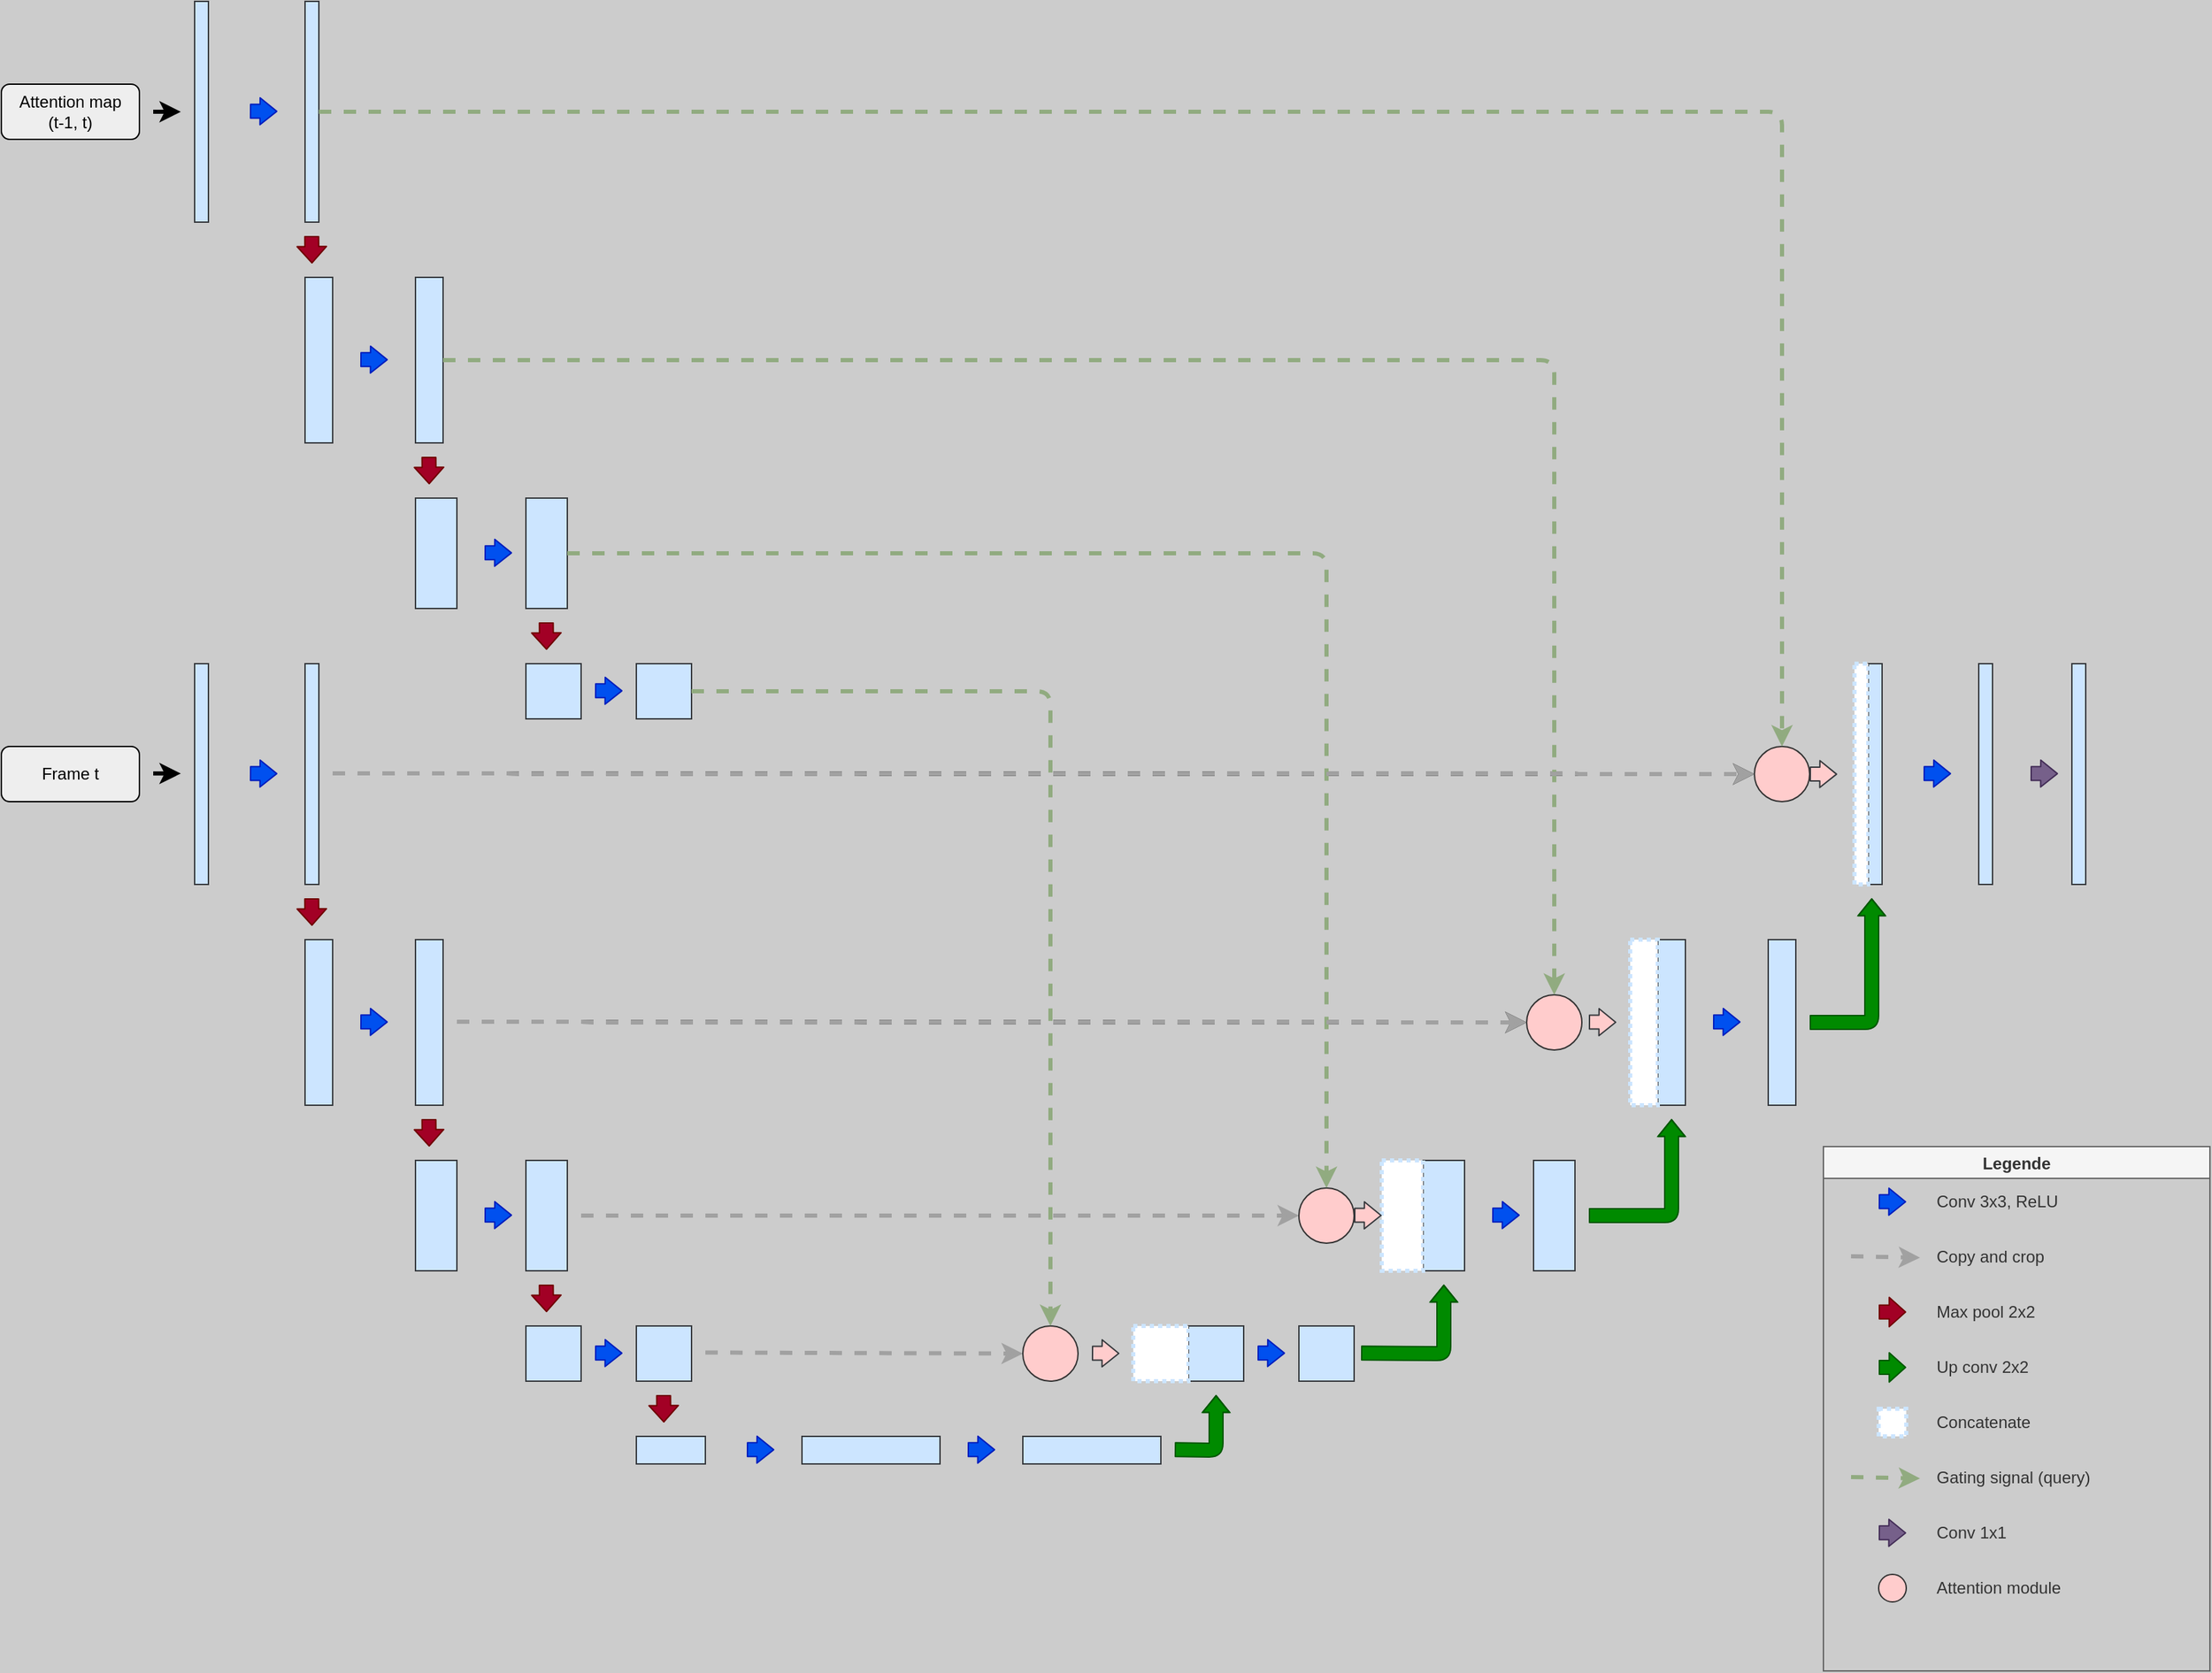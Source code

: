 <mxfile scale="1" border="5">
    <diagram id="A7fwIA8SNOv4WBn-th3X" name="Page-1">
        <mxGraphModel dx="1714" dy="980" grid="1" gridSize="10" guides="1" tooltips="1" connect="1" arrows="1" fold="1" page="1" pageScale="1" pageWidth="1100" pageHeight="850" background="#CCCCCC" math="0" shadow="0">
            <root>
                <mxCell id="0"/>
                <mxCell id="1" parent="0"/>
                <mxCell id="2OSXexaAotzXnG-Uo7v5-268" value="" style="group" parent="1" vertex="1" connectable="0">
                    <mxGeometry x="300" y="120" width="1600" height="1210" as="geometry"/>
                </mxCell>
                <mxCell id="2" value="" style="rounded=0;whiteSpace=wrap;html=1;fillColor=#cce5ff;strokeColor=#36393d;" parent="2OSXexaAotzXnG-Uo7v5-268" vertex="1">
                    <mxGeometry x="140" y="480" width="10" height="160" as="geometry"/>
                </mxCell>
                <mxCell id="3" value="" style="rounded=0;whiteSpace=wrap;html=1;fillColor=#cce5ff;strokeColor=#36393d;" parent="2OSXexaAotzXnG-Uo7v5-268" vertex="1">
                    <mxGeometry x="220" y="480" width="10" height="160" as="geometry"/>
                </mxCell>
                <mxCell id="4" value="" style="rounded=0;whiteSpace=wrap;html=1;fillColor=#cce5ff;strokeColor=#36393d;" parent="2OSXexaAotzXnG-Uo7v5-268" vertex="1">
                    <mxGeometry x="220" y="680" width="20" height="120" as="geometry"/>
                </mxCell>
                <mxCell id="5" value="" style="rounded=0;whiteSpace=wrap;html=1;fillColor=#cce5ff;strokeColor=#36393d;" parent="2OSXexaAotzXnG-Uo7v5-268" vertex="1">
                    <mxGeometry x="300" y="680" width="20" height="120" as="geometry"/>
                </mxCell>
                <mxCell id="6" value="" style="rounded=0;whiteSpace=wrap;html=1;fillColor=#cce5ff;strokeColor=#36393d;" parent="2OSXexaAotzXnG-Uo7v5-268" vertex="1">
                    <mxGeometry x="300" y="840" width="30" height="80" as="geometry"/>
                </mxCell>
                <mxCell id="7" value="" style="rounded=0;whiteSpace=wrap;html=1;fillColor=#cce5ff;strokeColor=#36393d;" parent="2OSXexaAotzXnG-Uo7v5-268" vertex="1">
                    <mxGeometry x="380" y="840" width="30" height="80" as="geometry"/>
                </mxCell>
                <mxCell id="8" value="" style="rounded=0;whiteSpace=wrap;html=1;fillColor=#cce5ff;strokeColor=#36393d;" parent="2OSXexaAotzXnG-Uo7v5-268" vertex="1">
                    <mxGeometry x="380" y="960" width="40" height="40" as="geometry"/>
                </mxCell>
                <mxCell id="9" value="" style="rounded=0;whiteSpace=wrap;html=1;fillColor=#cce5ff;strokeColor=#36393d;" parent="2OSXexaAotzXnG-Uo7v5-268" vertex="1">
                    <mxGeometry x="460" y="960" width="40" height="40" as="geometry"/>
                </mxCell>
                <mxCell id="10" value="" style="rounded=0;whiteSpace=wrap;html=1;fillColor=#cce5ff;strokeColor=#36393d;" parent="2OSXexaAotzXnG-Uo7v5-268" vertex="1">
                    <mxGeometry x="460" y="1040" width="50" height="20" as="geometry"/>
                </mxCell>
                <mxCell id="11" value="" style="rounded=0;whiteSpace=wrap;html=1;fillColor=#cce5ff;strokeColor=#36393d;" parent="2OSXexaAotzXnG-Uo7v5-268" vertex="1">
                    <mxGeometry x="580" y="1040" width="100" height="20" as="geometry"/>
                </mxCell>
                <mxCell id="12" value="" style="rounded=0;whiteSpace=wrap;html=1;fillColor=#cce5ff;strokeColor=#36393d;" parent="2OSXexaAotzXnG-Uo7v5-268" vertex="1">
                    <mxGeometry x="740" y="1040" width="100" height="20" as="geometry"/>
                </mxCell>
                <mxCell id="14" value="Attention map&lt;br&gt;(t-1, t)" style="rounded=1;whiteSpace=wrap;html=1;fontColor=#000000;fillColor=#EEEEEE;strokeColor=#000000;" parent="2OSXexaAotzXnG-Uo7v5-268" vertex="1">
                    <mxGeometry y="60" width="100" height="40" as="geometry"/>
                </mxCell>
                <mxCell id="17" value="" style="rounded=0;whiteSpace=wrap;html=1;fillColor=#cce5ff;strokeColor=#36393d;" parent="2OSXexaAotzXnG-Uo7v5-268" vertex="1">
                    <mxGeometry x="1352.5" y="480" width="10" height="160" as="geometry"/>
                </mxCell>
                <mxCell id="18" value="" style="rounded=0;whiteSpace=wrap;html=1;fillColor=#cce5ff;strokeColor=#36393d;" parent="2OSXexaAotzXnG-Uo7v5-268" vertex="1">
                    <mxGeometry x="1432.5" y="480" width="10" height="160" as="geometry"/>
                </mxCell>
                <mxCell id="19" value="" style="rounded=0;whiteSpace=wrap;html=1;fillColor=#cce5ff;strokeColor=#36393d;" parent="2OSXexaAotzXnG-Uo7v5-268" vertex="1">
                    <mxGeometry x="1200" y="680" width="20" height="120" as="geometry"/>
                </mxCell>
                <mxCell id="20" value="" style="rounded=0;whiteSpace=wrap;html=1;fillColor=#cce5ff;strokeColor=#36393d;" parent="2OSXexaAotzXnG-Uo7v5-268" vertex="1">
                    <mxGeometry x="1280" y="680" width="20" height="120" as="geometry"/>
                </mxCell>
                <mxCell id="21" value="" style="rounded=0;whiteSpace=wrap;html=1;fillColor=#CCE5FF;strokeColor=#36393d;" parent="2OSXexaAotzXnG-Uo7v5-268" vertex="1">
                    <mxGeometry x="1030" y="840" width="30" height="80" as="geometry"/>
                </mxCell>
                <mxCell id="22" value="" style="rounded=0;whiteSpace=wrap;html=1;fillColor=#cce5ff;strokeColor=#36393d;" parent="2OSXexaAotzXnG-Uo7v5-268" vertex="1">
                    <mxGeometry x="1110" y="840" width="30" height="80" as="geometry"/>
                </mxCell>
                <mxCell id="23" value="" style="rounded=0;whiteSpace=wrap;html=1;fillColor=#cce5ff;strokeColor=#36393d;" parent="2OSXexaAotzXnG-Uo7v5-268" vertex="1">
                    <mxGeometry x="860" y="960" width="40" height="40" as="geometry"/>
                </mxCell>
                <mxCell id="24" value="" style="rounded=0;whiteSpace=wrap;html=1;fillColor=#cce5ff;strokeColor=#36393d;" parent="2OSXexaAotzXnG-Uo7v5-268" vertex="1">
                    <mxGeometry x="940" y="960" width="40" height="40" as="geometry"/>
                </mxCell>
                <mxCell id="61" value="" style="endArrow=classic;html=1;fillColor=default;strokeColor=default;jumpStyle=none;targetPerimeterSpacing=0;dashed=1;strokeWidth=3;entryX=0;entryY=0.5;entryDx=0;entryDy=0;" parent="2OSXexaAotzXnG-Uo7v5-268" target="103" edge="1">
                    <mxGeometry width="50" height="50" relative="1" as="geometry">
                        <mxPoint x="240" y="559.5" as="sourcePoint"/>
                        <mxPoint x="840" y="560" as="targetPoint"/>
                    </mxGeometry>
                </mxCell>
                <mxCell id="62" value="" style="endArrow=classic;html=1;fillColor=default;strokeColor=default;jumpStyle=none;targetPerimeterSpacing=0;dashed=1;strokeWidth=3;entryX=0;entryY=0.5;entryDx=0;entryDy=0;" parent="2OSXexaAotzXnG-Uo7v5-268" target="104" edge="1">
                    <mxGeometry width="50" height="50" relative="1" as="geometry">
                        <mxPoint x="330" y="739.5" as="sourcePoint"/>
                        <mxPoint x="830" y="740" as="targetPoint"/>
                    </mxGeometry>
                </mxCell>
                <mxCell id="63" value="" style="endArrow=classic;html=1;fillColor=default;strokeColor=#A1A1A1;jumpStyle=none;targetPerimeterSpacing=0;dashed=1;strokeWidth=3;entryX=0;entryY=0.5;entryDx=0;entryDy=0;" parent="2OSXexaAotzXnG-Uo7v5-268" target="105" edge="1">
                    <mxGeometry width="50" height="50" relative="1" as="geometry">
                        <mxPoint x="420" y="880" as="sourcePoint"/>
                        <mxPoint x="740" y="881" as="targetPoint"/>
                    </mxGeometry>
                </mxCell>
                <mxCell id="64" value="" style="endArrow=classic;html=1;fillColor=default;strokeColor=#A1A1A1;jumpStyle=none;targetPerimeterSpacing=0;dashed=1;strokeWidth=3;entryX=0;entryY=0.5;entryDx=0;entryDy=0;" parent="2OSXexaAotzXnG-Uo7v5-268" target="106" edge="1">
                    <mxGeometry width="50" height="50" relative="1" as="geometry">
                        <mxPoint x="510" y="979.25" as="sourcePoint"/>
                        <mxPoint x="710" y="981" as="targetPoint"/>
                    </mxGeometry>
                </mxCell>
                <mxCell id="70" value="" style="shape=flexArrow;endArrow=classic;html=1;endWidth=10.333;endSize=3.61;fillColor=#a20025;strokeColor=#6F0000;" parent="2OSXexaAotzXnG-Uo7v5-268" edge="1">
                    <mxGeometry width="50" height="50" relative="1" as="geometry">
                        <mxPoint x="224.83" y="650" as="sourcePoint"/>
                        <mxPoint x="225" y="670" as="targetPoint"/>
                    </mxGeometry>
                </mxCell>
                <mxCell id="71" value="" style="shape=flexArrow;endArrow=classic;html=1;endWidth=10.333;endSize=3.61;fillColor=#a20025;strokeColor=#6F0000;" parent="2OSXexaAotzXnG-Uo7v5-268" edge="1">
                    <mxGeometry width="50" height="50" relative="1" as="geometry">
                        <mxPoint x="309.76" y="810" as="sourcePoint"/>
                        <mxPoint x="309.93" y="830" as="targetPoint"/>
                    </mxGeometry>
                </mxCell>
                <mxCell id="72" value="" style="shape=flexArrow;endArrow=classic;html=1;endWidth=10.333;endSize=3.61;fillColor=#a20025;strokeColor=#6F0000;" parent="2OSXexaAotzXnG-Uo7v5-268" edge="1">
                    <mxGeometry width="50" height="50" relative="1" as="geometry">
                        <mxPoint x="394.76" y="930" as="sourcePoint"/>
                        <mxPoint x="394.93" y="950" as="targetPoint"/>
                    </mxGeometry>
                </mxCell>
                <mxCell id="73" value="" style="shape=flexArrow;endArrow=classic;html=1;endWidth=10.333;endSize=3.61;fillColor=#a20025;strokeColor=#6F0000;" parent="2OSXexaAotzXnG-Uo7v5-268" edge="1">
                    <mxGeometry width="50" height="50" relative="1" as="geometry">
                        <mxPoint x="479.76" y="1010" as="sourcePoint"/>
                        <mxPoint x="479.93" y="1030" as="targetPoint"/>
                    </mxGeometry>
                </mxCell>
                <mxCell id="81" value="" style="shape=flexArrow;endArrow=classic;html=1;endWidth=8.571;endSize=3.705;fillColor=#0050ef;strokeColor=#001DBC;" parent="2OSXexaAotzXnG-Uo7v5-268" edge="1">
                    <mxGeometry width="50" height="50" relative="1" as="geometry">
                        <mxPoint x="1392.5" y="559.58" as="sourcePoint"/>
                        <mxPoint x="1412.5" y="559.69" as="targetPoint"/>
                    </mxGeometry>
                </mxCell>
                <mxCell id="82" value="" style="shape=flexArrow;endArrow=classic;html=1;endWidth=8.571;endSize=3.705;fillColor=#0050ef;strokeColor=#001DBC;" parent="2OSXexaAotzXnG-Uo7v5-268" edge="1">
                    <mxGeometry width="50" height="50" relative="1" as="geometry">
                        <mxPoint x="1240" y="739.58" as="sourcePoint"/>
                        <mxPoint x="1260" y="739.69" as="targetPoint"/>
                    </mxGeometry>
                </mxCell>
                <mxCell id="83" value="" style="shape=flexArrow;endArrow=classic;html=1;endWidth=8.571;endSize=3.705;fillColor=#0050ef;strokeColor=#001DBC;" parent="2OSXexaAotzXnG-Uo7v5-268" edge="1">
                    <mxGeometry width="50" height="50" relative="1" as="geometry">
                        <mxPoint x="1080" y="879.58" as="sourcePoint"/>
                        <mxPoint x="1100" y="879.69" as="targetPoint"/>
                    </mxGeometry>
                </mxCell>
                <mxCell id="84" value="" style="shape=flexArrow;endArrow=classic;html=1;endWidth=8.571;endSize=3.705;fillColor=#0050ef;strokeColor=#001DBC;" parent="2OSXexaAotzXnG-Uo7v5-268" edge="1">
                    <mxGeometry width="50" height="50" relative="1" as="geometry">
                        <mxPoint x="910" y="979.58" as="sourcePoint"/>
                        <mxPoint x="930" y="979.69" as="targetPoint"/>
                    </mxGeometry>
                </mxCell>
                <mxCell id="85" value="" style="shape=flexArrow;endArrow=classic;html=1;endWidth=8.571;endSize=3.705;fillColor=#0050ef;strokeColor=#001DBC;" parent="2OSXexaAotzXnG-Uo7v5-268" edge="1">
                    <mxGeometry width="50" height="50" relative="1" as="geometry">
                        <mxPoint x="700" y="1049.58" as="sourcePoint"/>
                        <mxPoint x="720" y="1049.69" as="targetPoint"/>
                    </mxGeometry>
                </mxCell>
                <mxCell id="86" value="" style="shape=flexArrow;endArrow=classic;html=1;endWidth=8.571;endSize=3.705;fillColor=#0050ef;strokeColor=#001DBC;" parent="2OSXexaAotzXnG-Uo7v5-268" edge="1">
                    <mxGeometry width="50" height="50" relative="1" as="geometry">
                        <mxPoint x="540" y="1049.58" as="sourcePoint"/>
                        <mxPoint x="560" y="1049.69" as="targetPoint"/>
                    </mxGeometry>
                </mxCell>
                <mxCell id="87" value="" style="shape=flexArrow;endArrow=classic;html=1;endWidth=8.571;endSize=3.705;fillColor=#0050ef;strokeColor=#001DBC;" parent="2OSXexaAotzXnG-Uo7v5-268" edge="1">
                    <mxGeometry width="50" height="50" relative="1" as="geometry">
                        <mxPoint x="430" y="979.58" as="sourcePoint"/>
                        <mxPoint x="450" y="979.69" as="targetPoint"/>
                    </mxGeometry>
                </mxCell>
                <mxCell id="88" value="" style="shape=flexArrow;endArrow=classic;html=1;endWidth=8.571;endSize=3.705;fillColor=#0050ef;strokeColor=#001DBC;" parent="2OSXexaAotzXnG-Uo7v5-268" edge="1">
                    <mxGeometry width="50" height="50" relative="1" as="geometry">
                        <mxPoint x="350" y="879.58" as="sourcePoint"/>
                        <mxPoint x="370" y="879.69" as="targetPoint"/>
                    </mxGeometry>
                </mxCell>
                <mxCell id="89" value="" style="shape=flexArrow;endArrow=classic;html=1;endWidth=8.571;endSize=3.705;fillColor=#0050ef;strokeColor=#001DBC;" parent="2OSXexaAotzXnG-Uo7v5-268" edge="1">
                    <mxGeometry width="50" height="50" relative="1" as="geometry">
                        <mxPoint x="260" y="739.58" as="sourcePoint"/>
                        <mxPoint x="280" y="739.69" as="targetPoint"/>
                    </mxGeometry>
                </mxCell>
                <mxCell id="90" value="" style="shape=flexArrow;endArrow=classic;html=1;endWidth=8.571;endSize=3.705;fillColor=#0050ef;strokeColor=#001DBC;" parent="2OSXexaAotzXnG-Uo7v5-268" edge="1">
                    <mxGeometry width="50" height="50" relative="1" as="geometry">
                        <mxPoint x="180" y="559.58" as="sourcePoint"/>
                        <mxPoint x="200" y="559.69" as="targetPoint"/>
                    </mxGeometry>
                </mxCell>
                <mxCell id="99" value="" style="shape=flexArrow;endArrow=classic;html=1;endWidth=8.571;endSize=3.705;fillColor=#008a00;strokeColor=#005700;" parent="2OSXexaAotzXnG-Uo7v5-268" edge="1">
                    <mxGeometry width="50" height="50" relative="1" as="geometry">
                        <mxPoint x="850" y="1049.66" as="sourcePoint"/>
                        <mxPoint x="880" y="1010" as="targetPoint"/>
                        <Array as="points">
                            <mxPoint x="880" y="1050"/>
                        </Array>
                    </mxGeometry>
                </mxCell>
                <mxCell id="100" value="" style="shape=flexArrow;endArrow=classic;html=1;endWidth=8.571;endSize=3.705;fillColor=#008a00;strokeColor=#005700;" parent="2OSXexaAotzXnG-Uo7v5-268" edge="1">
                    <mxGeometry width="50" height="50" relative="1" as="geometry">
                        <mxPoint x="985" y="979.66" as="sourcePoint"/>
                        <mxPoint x="1045" y="930" as="targetPoint"/>
                        <Array as="points">
                            <mxPoint x="1045" y="980"/>
                        </Array>
                    </mxGeometry>
                </mxCell>
                <mxCell id="101" value="" style="shape=flexArrow;endArrow=classic;html=1;endWidth=8.571;endSize=3.705;fillColor=#008a00;strokeColor=#005700;" parent="2OSXexaAotzXnG-Uo7v5-268" edge="1">
                    <mxGeometry width="50" height="50" relative="1" as="geometry">
                        <mxPoint x="1150" y="880" as="sourcePoint"/>
                        <mxPoint x="1210" y="810" as="targetPoint"/>
                        <Array as="points">
                            <mxPoint x="1210" y="880"/>
                        </Array>
                    </mxGeometry>
                </mxCell>
                <mxCell id="102" value="" style="shape=flexArrow;endArrow=classic;html=1;endWidth=8.571;endSize=3.705;fillColor=#008a00;strokeColor=#005700;" parent="2OSXexaAotzXnG-Uo7v5-268" edge="1">
                    <mxGeometry width="50" height="50" relative="1" as="geometry">
                        <mxPoint x="1310" y="740" as="sourcePoint"/>
                        <mxPoint x="1355" y="650" as="targetPoint"/>
                        <Array as="points">
                            <mxPoint x="1355" y="740"/>
                        </Array>
                    </mxGeometry>
                </mxCell>
                <mxCell id="103" value="" style="ellipse;whiteSpace=wrap;html=1;aspect=fixed;fillColor=#ffcccc;strokeColor=#333333;" parent="2OSXexaAotzXnG-Uo7v5-268" vertex="1">
                    <mxGeometry x="1270" y="540" width="40" height="40" as="geometry"/>
                </mxCell>
                <mxCell id="104" value="" style="ellipse;whiteSpace=wrap;html=1;aspect=fixed;fillColor=#ffcccc;strokeColor=#333333;" parent="2OSXexaAotzXnG-Uo7v5-268" vertex="1">
                    <mxGeometry x="1105" y="720" width="40" height="40" as="geometry"/>
                </mxCell>
                <mxCell id="105" value="" style="ellipse;whiteSpace=wrap;html=1;aspect=fixed;fillColor=#ffcccc;strokeColor=#333333;" parent="2OSXexaAotzXnG-Uo7v5-268" vertex="1">
                    <mxGeometry x="940" y="860" width="40" height="40" as="geometry"/>
                </mxCell>
                <mxCell id="106" value="" style="ellipse;whiteSpace=wrap;html=1;aspect=fixed;fillColor=#ffcccc;strokeColor=#333333;" parent="2OSXexaAotzXnG-Uo7v5-268" vertex="1">
                    <mxGeometry x="740" y="960" width="40" height="40" as="geometry"/>
                </mxCell>
                <mxCell id="107" value="" style="rounded=0;whiteSpace=wrap;html=1;dashed=1;dashPattern=1 1;fillColor=#FFFFFF;strokeColor=#CCE5FF;strokeWidth=3;" parent="2OSXexaAotzXnG-Uo7v5-268" vertex="1">
                    <mxGeometry x="820" y="960" width="40" height="40" as="geometry"/>
                </mxCell>
                <mxCell id="109" value="" style="rounded=0;whiteSpace=wrap;html=1;dashed=1;dashPattern=1 1;fillColor=#FFFFFF;strokeColor=#CCE5FF;strokeWidth=3;" parent="2OSXexaAotzXnG-Uo7v5-268" vertex="1">
                    <mxGeometry x="1000" y="840" width="30" height="80" as="geometry"/>
                </mxCell>
                <mxCell id="110" value="" style="rounded=0;whiteSpace=wrap;html=1;dashed=1;dashPattern=1 1;fillColor=#FFFFFF;strokeColor=#CCE5FF;strokeWidth=3;" parent="2OSXexaAotzXnG-Uo7v5-268" vertex="1">
                    <mxGeometry x="1180" y="680" width="20" height="120" as="geometry"/>
                </mxCell>
                <mxCell id="112" value="" style="rounded=0;whiteSpace=wrap;html=1;dashed=1;dashPattern=1 1;fillColor=#FFFFFF;strokeColor=#CCE5FF;strokeWidth=3;" parent="2OSXexaAotzXnG-Uo7v5-268" vertex="1">
                    <mxGeometry x="1342.5" y="480" width="10" height="160" as="geometry"/>
                </mxCell>
                <mxCell id="124" value="" style="rounded=0;whiteSpace=wrap;html=1;fillColor=#cce5ff;strokeColor=#36393d;" parent="2OSXexaAotzXnG-Uo7v5-268" vertex="1">
                    <mxGeometry x="140" width="10" height="160" as="geometry"/>
                </mxCell>
                <mxCell id="125" value="" style="rounded=0;whiteSpace=wrap;html=1;fillColor=#cce5ff;strokeColor=#36393d;" parent="2OSXexaAotzXnG-Uo7v5-268" vertex="1">
                    <mxGeometry x="220" width="10" height="160" as="geometry"/>
                </mxCell>
                <mxCell id="126" value="" style="rounded=0;whiteSpace=wrap;html=1;fillColor=#cce5ff;strokeColor=#36393d;" parent="2OSXexaAotzXnG-Uo7v5-268" vertex="1">
                    <mxGeometry x="220" y="200" width="20" height="120" as="geometry"/>
                </mxCell>
                <mxCell id="127" value="" style="rounded=0;whiteSpace=wrap;html=1;fillColor=#cce5ff;strokeColor=#36393d;" parent="2OSXexaAotzXnG-Uo7v5-268" vertex="1">
                    <mxGeometry x="300" y="200" width="20" height="120" as="geometry"/>
                </mxCell>
                <mxCell id="128" value="" style="rounded=0;whiteSpace=wrap;html=1;fillColor=#cce5ff;strokeColor=#36393d;" parent="2OSXexaAotzXnG-Uo7v5-268" vertex="1">
                    <mxGeometry x="300" y="360" width="30" height="80" as="geometry"/>
                </mxCell>
                <mxCell id="129" value="" style="rounded=0;whiteSpace=wrap;html=1;fillColor=#cce5ff;strokeColor=#36393d;" parent="2OSXexaAotzXnG-Uo7v5-268" vertex="1">
                    <mxGeometry x="380" y="360" width="30" height="80" as="geometry"/>
                </mxCell>
                <mxCell id="130" value="" style="rounded=0;whiteSpace=wrap;html=1;fillColor=#cce5ff;strokeColor=#36393d;" parent="2OSXexaAotzXnG-Uo7v5-268" vertex="1">
                    <mxGeometry x="380" y="480" width="40" height="40" as="geometry"/>
                </mxCell>
                <mxCell id="131" value="" style="rounded=0;whiteSpace=wrap;html=1;fillColor=#cce5ff;strokeColor=#36393d;" parent="2OSXexaAotzXnG-Uo7v5-268" vertex="1">
                    <mxGeometry x="460" y="480" width="40" height="40" as="geometry"/>
                </mxCell>
                <mxCell id="132" value="" style="shape=flexArrow;endArrow=classic;html=1;endWidth=10.333;endSize=3.61;fillColor=#a20025;strokeColor=#6F0000;" parent="2OSXexaAotzXnG-Uo7v5-268" edge="1">
                    <mxGeometry width="50" height="50" relative="1" as="geometry">
                        <mxPoint x="224.83" y="170" as="sourcePoint"/>
                        <mxPoint x="225" y="190" as="targetPoint"/>
                    </mxGeometry>
                </mxCell>
                <mxCell id="133" value="" style="shape=flexArrow;endArrow=classic;html=1;endWidth=10.333;endSize=3.61;fillColor=#a20025;strokeColor=#6F0000;" parent="2OSXexaAotzXnG-Uo7v5-268" edge="1">
                    <mxGeometry width="50" height="50" relative="1" as="geometry">
                        <mxPoint x="309.76" y="330" as="sourcePoint"/>
                        <mxPoint x="309.93" y="350" as="targetPoint"/>
                    </mxGeometry>
                </mxCell>
                <mxCell id="134" value="" style="shape=flexArrow;endArrow=classic;html=1;endWidth=10.333;endSize=3.61;fillColor=#a20025;strokeColor=#6F0000;" parent="2OSXexaAotzXnG-Uo7v5-268" edge="1">
                    <mxGeometry width="50" height="50" relative="1" as="geometry">
                        <mxPoint x="394.76" y="450" as="sourcePoint"/>
                        <mxPoint x="394.93" y="470" as="targetPoint"/>
                    </mxGeometry>
                </mxCell>
                <mxCell id="135" value="" style="shape=flexArrow;endArrow=classic;html=1;endWidth=8.571;endSize=3.705;fillColor=#0050ef;strokeColor=#001DBC;" parent="2OSXexaAotzXnG-Uo7v5-268" edge="1">
                    <mxGeometry width="50" height="50" relative="1" as="geometry">
                        <mxPoint x="430" y="499.58" as="sourcePoint"/>
                        <mxPoint x="450" y="499.69" as="targetPoint"/>
                    </mxGeometry>
                </mxCell>
                <mxCell id="136" value="" style="shape=flexArrow;endArrow=classic;html=1;endWidth=8.571;endSize=3.705;fillColor=#0050ef;strokeColor=#001DBC;" parent="2OSXexaAotzXnG-Uo7v5-268" edge="1">
                    <mxGeometry width="50" height="50" relative="1" as="geometry">
                        <mxPoint x="350" y="399.58" as="sourcePoint"/>
                        <mxPoint x="370" y="399.69" as="targetPoint"/>
                    </mxGeometry>
                </mxCell>
                <mxCell id="137" value="" style="shape=flexArrow;endArrow=classic;html=1;endWidth=8.571;endSize=3.705;fillColor=#0050ef;strokeColor=#001DBC;" parent="2OSXexaAotzXnG-Uo7v5-268" edge="1">
                    <mxGeometry width="50" height="50" relative="1" as="geometry">
                        <mxPoint x="260" y="259.58" as="sourcePoint"/>
                        <mxPoint x="280" y="259.69" as="targetPoint"/>
                    </mxGeometry>
                </mxCell>
                <mxCell id="138" value="" style="shape=flexArrow;endArrow=classic;html=1;endWidth=8.571;endSize=3.705;fillColor=#0050ef;strokeColor=#001DBC;" parent="2OSXexaAotzXnG-Uo7v5-268" edge="1">
                    <mxGeometry width="50" height="50" relative="1" as="geometry">
                        <mxPoint x="180" y="79.58" as="sourcePoint"/>
                        <mxPoint x="200" y="79.69" as="targetPoint"/>
                    </mxGeometry>
                </mxCell>
                <mxCell id="139" value="" style="endArrow=classic;html=1;fillColor=#bac8d3;strokeColor=#91AB80;jumpStyle=none;targetPerimeterSpacing=0;dashed=1;strokeWidth=3;entryX=0.5;entryY=0;entryDx=0;entryDy=0;exitX=1;exitY=0.5;exitDx=0;exitDy=0;" parent="2OSXexaAotzXnG-Uo7v5-268" source="125" target="103" edge="1">
                    <mxGeometry width="50" height="50" relative="1" as="geometry">
                        <mxPoint x="240" y="79.5" as="sourcePoint"/>
                        <mxPoint x="1270" y="80" as="targetPoint"/>
                        <Array as="points">
                            <mxPoint x="1290" y="80"/>
                        </Array>
                    </mxGeometry>
                </mxCell>
                <mxCell id="141" value="" style="endArrow=classic;html=1;fillColor=#bac8d3;strokeColor=#91AB80;jumpStyle=none;targetPerimeterSpacing=0;dashed=1;strokeWidth=3;entryX=0.5;entryY=0;entryDx=0;entryDy=0;exitX=1;exitY=0.5;exitDx=0;exitDy=0;" parent="2OSXexaAotzXnG-Uo7v5-268" source="127" target="104" edge="1">
                    <mxGeometry width="50" height="50" relative="1" as="geometry">
                        <mxPoint x="330" y="259.5" as="sourcePoint"/>
                        <mxPoint x="1105" y="260" as="targetPoint"/>
                        <Array as="points">
                            <mxPoint x="1125" y="260"/>
                        </Array>
                    </mxGeometry>
                </mxCell>
                <mxCell id="142" value="" style="endArrow=classic;html=1;fillColor=#bac8d3;strokeColor=#91AB80;jumpStyle=none;targetPerimeterSpacing=0;dashed=1;strokeWidth=3;entryX=0.5;entryY=0;entryDx=0;entryDy=0;exitX=1;exitY=0.5;exitDx=0;exitDy=0;" parent="2OSXexaAotzXnG-Uo7v5-268" target="105" edge="1">
                    <mxGeometry width="50" height="50" relative="1" as="geometry">
                        <mxPoint x="410" y="400" as="sourcePoint"/>
                        <mxPoint x="1215" y="860" as="targetPoint"/>
                        <Array as="points">
                            <mxPoint x="960" y="400"/>
                        </Array>
                    </mxGeometry>
                </mxCell>
                <mxCell id="143" value="" style="endArrow=classic;html=1;fillColor=#bac8d3;strokeColor=#91AB80;jumpStyle=none;targetPerimeterSpacing=0;dashed=1;strokeWidth=3;entryX=0.5;entryY=0;entryDx=0;entryDy=0;" parent="2OSXexaAotzXnG-Uo7v5-268" target="106" edge="1">
                    <mxGeometry width="50" height="50" relative="1" as="geometry">
                        <mxPoint x="500" y="500" as="sourcePoint"/>
                        <mxPoint x="1050" y="960" as="targetPoint"/>
                        <Array as="points">
                            <mxPoint x="760" y="500"/>
                        </Array>
                    </mxGeometry>
                </mxCell>
                <mxCell id="147" value="" style="shape=flexArrow;endArrow=classic;html=1;endWidth=8.571;endSize=3.705;fillColor=#ffcccc;strokeColor=#36393d;" parent="2OSXexaAotzXnG-Uo7v5-268" edge="1">
                    <mxGeometry width="50" height="50" relative="1" as="geometry">
                        <mxPoint x="790" y="979.76" as="sourcePoint"/>
                        <mxPoint x="810" y="979.87" as="targetPoint"/>
                    </mxGeometry>
                </mxCell>
                <mxCell id="148" value="" style="shape=flexArrow;endArrow=classic;html=1;endWidth=8.571;endSize=3.705;fillColor=#ffcccc;strokeColor=#36393d;" parent="2OSXexaAotzXnG-Uo7v5-268" edge="1">
                    <mxGeometry width="50" height="50" relative="1" as="geometry">
                        <mxPoint x="980" y="879.76" as="sourcePoint"/>
                        <mxPoint x="1000" y="879.87" as="targetPoint"/>
                    </mxGeometry>
                </mxCell>
                <mxCell id="149" value="" style="shape=flexArrow;endArrow=classic;html=1;endWidth=8.571;endSize=3.705;fillColor=#ffcccc;strokeColor=#36393d;" parent="2OSXexaAotzXnG-Uo7v5-268" edge="1">
                    <mxGeometry width="50" height="50" relative="1" as="geometry">
                        <mxPoint x="1150" y="739.76" as="sourcePoint"/>
                        <mxPoint x="1170" y="739.87" as="targetPoint"/>
                    </mxGeometry>
                </mxCell>
                <mxCell id="150" value="" style="shape=flexArrow;endArrow=classic;html=1;endWidth=8.571;endSize=3.705;fillColor=#ffcccc;strokeColor=#36393d;" parent="2OSXexaAotzXnG-Uo7v5-268" edge="1">
                    <mxGeometry width="50" height="50" relative="1" as="geometry">
                        <mxPoint x="1310" y="559.95" as="sourcePoint"/>
                        <mxPoint x="1330" y="560.06" as="targetPoint"/>
                    </mxGeometry>
                </mxCell>
                <mxCell id="154" value="Frame t" style="rounded=1;whiteSpace=wrap;html=1;fontColor=#000000;fillColor=#EEEEEE;strokeColor=#000000;" parent="2OSXexaAotzXnG-Uo7v5-268" vertex="1">
                    <mxGeometry y="540" width="100" height="40" as="geometry"/>
                </mxCell>
                <mxCell id="168" value="" style="rounded=0;whiteSpace=wrap;html=1;fillColor=#cce5ff;strokeColor=#36393d;" parent="2OSXexaAotzXnG-Uo7v5-268" vertex="1">
                    <mxGeometry x="1500" y="480" width="10" height="160" as="geometry"/>
                </mxCell>
                <mxCell id="169" value="" style="shape=flexArrow;endArrow=classic;html=1;endWidth=8.571;endSize=3.705;fillColor=#76608a;strokeColor=#432D57;" parent="2OSXexaAotzXnG-Uo7v5-268" edge="1">
                    <mxGeometry width="50" height="50" relative="1" as="geometry">
                        <mxPoint x="1470.0" y="559.58" as="sourcePoint"/>
                        <mxPoint x="1490.0" y="559.69" as="targetPoint"/>
                    </mxGeometry>
                </mxCell>
                <mxCell id="179" value="" style="endArrow=classic;html=1;fontSize=10;fontColor=#333333;targetPerimeterSpacing=0;strokeColor=#000000;strokeWidth=3;fillColor=default;jumpStyle=none;" parent="2OSXexaAotzXnG-Uo7v5-268" edge="1">
                    <mxGeometry width="50" height="50" relative="1" as="geometry">
                        <mxPoint x="110.0" y="80.0" as="sourcePoint"/>
                        <mxPoint x="130.0" y="80.0" as="targetPoint"/>
                    </mxGeometry>
                </mxCell>
                <mxCell id="180" value="" style="endArrow=classic;html=1;fontSize=10;fontColor=#333333;targetPerimeterSpacing=0;strokeColor=#000000;strokeWidth=3;fillColor=default;jumpStyle=none;fontStyle=1" parent="2OSXexaAotzXnG-Uo7v5-268" edge="1">
                    <mxGeometry width="50" height="50" relative="1" as="geometry">
                        <mxPoint x="110.0" y="559.57" as="sourcePoint"/>
                        <mxPoint x="130.0" y="559.57" as="targetPoint"/>
                    </mxGeometry>
                </mxCell>
                <mxCell id="181" value="" style="endArrow=classic;html=1;fillColor=default;strokeColor=#A1A1A1;jumpStyle=none;targetPerimeterSpacing=0;dashed=1;strokeWidth=3;entryX=0;entryY=0.5;entryDx=0;entryDy=0;" parent="2OSXexaAotzXnG-Uo7v5-268" edge="1">
                    <mxGeometry width="50" height="50" relative="1" as="geometry">
                        <mxPoint x="240" y="559.5" as="sourcePoint"/>
                        <mxPoint x="1270" y="560" as="targetPoint"/>
                    </mxGeometry>
                </mxCell>
                <mxCell id="182" value="" style="endArrow=classic;html=1;fillColor=default;strokeColor=#A1A1A1;jumpStyle=none;targetPerimeterSpacing=0;dashed=1;strokeWidth=3;entryX=0;entryY=0.5;entryDx=0;entryDy=0;" parent="2OSXexaAotzXnG-Uo7v5-268" edge="1">
                    <mxGeometry width="50" height="50" relative="1" as="geometry">
                        <mxPoint x="330" y="739.5" as="sourcePoint"/>
                        <mxPoint x="1105" y="740" as="targetPoint"/>
                    </mxGeometry>
                </mxCell>
                <mxCell id="54" value="Legende" style="swimlane;fillColor=#f5f5f5;fontColor=#333333;strokeColor=#666666;gradientColor=none;labelBackgroundColor=none;swimlaneLine=1;" parent="2OSXexaAotzXnG-Uo7v5-268" vertex="1">
                    <mxGeometry x="1320" y="830" width="280" height="380" as="geometry">
                        <mxRectangle x="1600" y="2120" width="80" height="23" as="alternateBounds"/>
                    </mxGeometry>
                </mxCell>
                <mxCell id="51" value="" style="shape=flexArrow;endArrow=classic;html=1;endWidth=8.571;endSize=3.705;fillColor=#0050ef;strokeColor=#001DBC;" parent="54" edge="1">
                    <mxGeometry width="50" height="50" relative="1" as="geometry">
                        <mxPoint x="40" y="39.89" as="sourcePoint"/>
                        <mxPoint x="60" y="40" as="targetPoint"/>
                    </mxGeometry>
                </mxCell>
                <mxCell id="55" value="Conv 3x3, ReLU" style="text;html=1;align=left;verticalAlign=middle;resizable=0;points=[];autosize=1;strokeColor=none;fillColor=none;fontColor=#333333;" parent="54" vertex="1">
                    <mxGeometry x="80" y="30" width="100" height="20" as="geometry"/>
                </mxCell>
                <mxCell id="65" value="" style="endArrow=classic;html=1;fillColor=default;strokeColor=#A1A1A1;jumpStyle=none;targetPerimeterSpacing=0;dashed=1;strokeWidth=3;" parent="54" edge="1">
                    <mxGeometry width="50" height="50" relative="1" as="geometry">
                        <mxPoint x="20" y="79.5" as="sourcePoint"/>
                        <mxPoint x="70" y="80.5" as="targetPoint"/>
                    </mxGeometry>
                </mxCell>
                <mxCell id="66" value="Copy and crop" style="text;html=1;align=left;verticalAlign=middle;resizable=0;points=[];autosize=1;strokeColor=none;fillColor=none;fontColor=#333333;" parent="54" vertex="1">
                    <mxGeometry x="80" y="70" width="90" height="20" as="geometry"/>
                </mxCell>
                <mxCell id="74" value="" style="shape=flexArrow;endArrow=classic;html=1;endWidth=10.333;endSize=3.61;fillColor=#a20025;strokeColor=#6F0000;" parent="54" edge="1">
                    <mxGeometry width="50" height="50" relative="1" as="geometry">
                        <mxPoint x="40" y="119.9" as="sourcePoint"/>
                        <mxPoint x="60" y="119.9" as="targetPoint"/>
                    </mxGeometry>
                </mxCell>
                <mxCell id="91" value="Max pool 2x2" style="text;html=1;align=left;verticalAlign=middle;resizable=0;points=[];autosize=1;strokeColor=none;fillColor=none;fontColor=#333333;" parent="54" vertex="1">
                    <mxGeometry x="80" y="110" width="90" height="20" as="geometry"/>
                </mxCell>
                <mxCell id="95" value="" style="shape=flexArrow;endArrow=classic;html=1;endWidth=10.333;endSize=3.61;fillColor=#008a00;strokeColor=#005700;" parent="54" edge="1">
                    <mxGeometry width="50" height="50" relative="1" as="geometry">
                        <mxPoint x="40.0" y="160" as="sourcePoint"/>
                        <mxPoint x="60" y="160" as="targetPoint"/>
                    </mxGeometry>
                </mxCell>
                <mxCell id="96" value="Up conv 2x2" style="text;html=1;align=left;verticalAlign=middle;resizable=0;points=[];autosize=1;strokeColor=none;fillColor=none;fontColor=#333333;" parent="54" vertex="1">
                    <mxGeometry x="80" y="150" width="80" height="20" as="geometry"/>
                </mxCell>
                <mxCell id="113" value="" style="rounded=0;whiteSpace=wrap;html=1;dashed=1;dashPattern=1 1;strokeColor=#CCE5FF;strokeWidth=3;fillColor=#FFFFFF;" parent="54" vertex="1">
                    <mxGeometry x="40" y="190" width="20" height="20" as="geometry"/>
                </mxCell>
                <mxCell id="114" value="Concatenate" style="text;html=1;align=left;verticalAlign=middle;resizable=0;points=[];autosize=1;strokeColor=none;fillColor=none;fontColor=#333333;" parent="54" vertex="1">
                    <mxGeometry x="80" y="190" width="80" height="20" as="geometry"/>
                </mxCell>
                <mxCell id="144" value="" style="endArrow=classic;html=1;fillColor=#bac8d3;strokeColor=#91AB80;jumpStyle=none;targetPerimeterSpacing=0;dashed=1;strokeWidth=3;" parent="54" edge="1">
                    <mxGeometry width="50" height="50" relative="1" as="geometry">
                        <mxPoint x="20" y="239.5" as="sourcePoint"/>
                        <mxPoint x="70" y="240.5" as="targetPoint"/>
                    </mxGeometry>
                </mxCell>
                <mxCell id="146" value="Gating signal (query)" style="text;html=1;align=left;verticalAlign=middle;resizable=0;points=[];autosize=1;strokeColor=none;fillColor=none;fontColor=#333333;" parent="54" vertex="1">
                    <mxGeometry x="80" y="230" width="130" height="20" as="geometry"/>
                </mxCell>
                <mxCell id="170" value="" style="shape=flexArrow;endArrow=classic;html=1;endWidth=8.571;endSize=3.705;fillColor=#76608a;strokeColor=#432D57;" parent="54" edge="1">
                    <mxGeometry width="50" height="50" relative="1" as="geometry">
                        <mxPoint x="40.0" y="279.89" as="sourcePoint"/>
                        <mxPoint x="60.0" y="280" as="targetPoint"/>
                    </mxGeometry>
                </mxCell>
                <mxCell id="171" value="Conv 1x1" style="text;html=1;align=left;verticalAlign=middle;resizable=0;points=[];autosize=1;strokeColor=none;fillColor=none;fontColor=#333333;" parent="54" vertex="1">
                    <mxGeometry x="80" y="270" width="70" height="20" as="geometry"/>
                </mxCell>
                <mxCell id="186" value="Attention module" style="text;html=1;align=left;verticalAlign=middle;resizable=0;points=[];autosize=1;strokeColor=none;fillColor=none;fontColor=#333333;" parent="54" vertex="1">
                    <mxGeometry x="80" y="310" width="110" height="20" as="geometry"/>
                </mxCell>
                <mxCell id="187" value="" style="ellipse;whiteSpace=wrap;html=1;aspect=fixed;fillColor=#ffcccc;strokeColor=#333333;" parent="54" vertex="1">
                    <mxGeometry x="40" y="310" width="20" height="20" as="geometry"/>
                </mxCell>
            </root>
        </mxGraphModel>
    </diagram>
</mxfile>